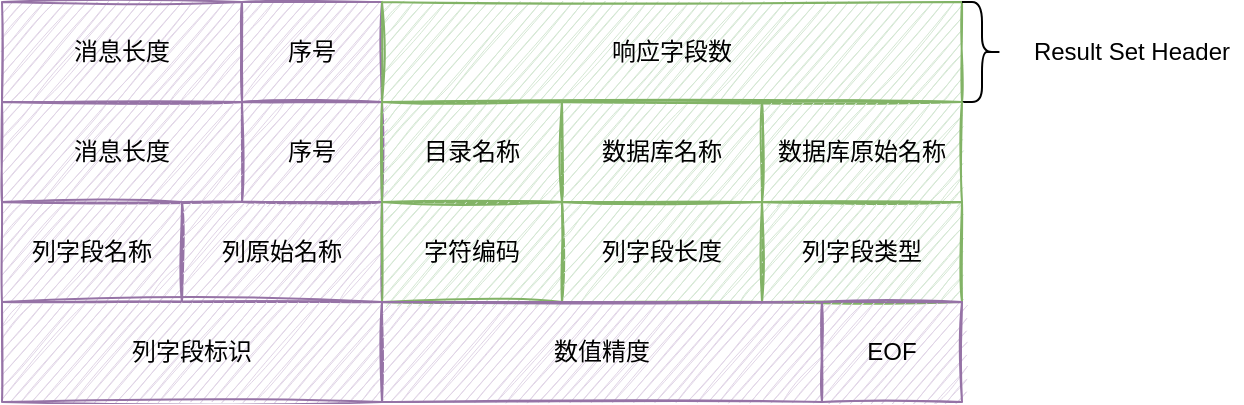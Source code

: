 <mxfile version="16.6.5" type="github">
  <diagram id="9ZpSaxzcpz4ULXaL1X-T" name="第 1 页">
    <mxGraphModel dx="946" dy="614" grid="1" gridSize="10" guides="1" tooltips="1" connect="1" arrows="1" fold="1" page="1" pageScale="1" pageWidth="827" pageHeight="1169" background="none" math="0" shadow="0">
      <root>
        <mxCell id="0" />
        <mxCell id="1" parent="0" />
        <mxCell id="QuoUFKUlMbN6moup9SOk-3" value="消息长度" style="rounded=0;whiteSpace=wrap;html=1;fillStyle=auto;fillColor=#e1d5e7;gradientDirection=north;sketch=1;strokeColor=#9673a6;" parent="1" vertex="1">
          <mxGeometry x="120" y="100" width="120" height="50" as="geometry" />
        </mxCell>
        <mxCell id="QuoUFKUlMbN6moup9SOk-5" value="序号" style="rounded=0;whiteSpace=wrap;html=1;fillStyle=auto;fillColor=#e1d5e7;gradientDirection=north;sketch=1;strokeColor=#9673a6;" parent="1" vertex="1">
          <mxGeometry x="240" y="100" width="70" height="50" as="geometry" />
        </mxCell>
        <mxCell id="MB-VqiBG7htkjkmLjJ8e-6" value="响应字段数" style="rounded=0;whiteSpace=wrap;html=1;fillStyle=auto;fillColor=#d5e8d4;gradientDirection=north;sketch=1;strokeColor=#82b366;" parent="1" vertex="1">
          <mxGeometry x="310" y="100" width="290" height="50" as="geometry" />
        </mxCell>
        <mxCell id="i-7tSpso-G0HtrBFlRGV-1" value="" style="shape=curlyBracket;whiteSpace=wrap;html=1;rounded=1;flipH=1;" vertex="1" parent="1">
          <mxGeometry x="600" y="100" width="20" height="50" as="geometry" />
        </mxCell>
        <mxCell id="i-7tSpso-G0HtrBFlRGV-2" value="Result Set Header" style="text;html=1;strokeColor=none;fillColor=none;align=center;verticalAlign=middle;whiteSpace=wrap;rounded=0;" vertex="1" parent="1">
          <mxGeometry x="630" y="115" width="110" height="20" as="geometry" />
        </mxCell>
        <mxCell id="i-7tSpso-G0HtrBFlRGV-3" value="消息长度" style="rounded=0;whiteSpace=wrap;html=1;fillStyle=auto;fillColor=#e1d5e7;gradientDirection=north;sketch=1;strokeColor=#9673a6;" vertex="1" parent="1">
          <mxGeometry x="120" y="150" width="120" height="50" as="geometry" />
        </mxCell>
        <mxCell id="i-7tSpso-G0HtrBFlRGV-4" value="序号" style="rounded=0;whiteSpace=wrap;html=1;fillStyle=auto;fillColor=#e1d5e7;gradientDirection=north;sketch=1;strokeColor=#9673a6;" vertex="1" parent="1">
          <mxGeometry x="240" y="150" width="70" height="50" as="geometry" />
        </mxCell>
        <mxCell id="i-7tSpso-G0HtrBFlRGV-5" value="目录名称" style="rounded=0;whiteSpace=wrap;html=1;fillStyle=auto;fillColor=#d5e8d4;gradientDirection=north;sketch=1;strokeColor=#82b366;" vertex="1" parent="1">
          <mxGeometry x="310" y="150" width="90" height="50" as="geometry" />
        </mxCell>
        <mxCell id="i-7tSpso-G0HtrBFlRGV-6" value="数据库名称" style="rounded=0;whiteSpace=wrap;html=1;fillStyle=auto;fillColor=#d5e8d4;gradientDirection=north;sketch=1;strokeColor=#82b366;" vertex="1" parent="1">
          <mxGeometry x="400" y="150" width="100" height="50" as="geometry" />
        </mxCell>
        <mxCell id="i-7tSpso-G0HtrBFlRGV-7" value="数据库原始名称" style="rounded=0;whiteSpace=wrap;html=1;fillStyle=auto;fillColor=#d5e8d4;gradientDirection=north;sketch=1;strokeColor=#82b366;" vertex="1" parent="1">
          <mxGeometry x="500" y="150" width="100" height="50" as="geometry" />
        </mxCell>
        <mxCell id="i-7tSpso-G0HtrBFlRGV-14" value="列字段名称" style="rounded=0;whiteSpace=wrap;html=1;fillStyle=auto;fillColor=#e1d5e7;gradientDirection=north;sketch=1;strokeColor=#9673a6;" vertex="1" parent="1">
          <mxGeometry x="120" y="200" width="90" height="50" as="geometry" />
        </mxCell>
        <mxCell id="i-7tSpso-G0HtrBFlRGV-15" value="列原始名称" style="rounded=0;whiteSpace=wrap;html=1;fillStyle=auto;fillColor=#e1d5e7;gradientDirection=north;sketch=1;strokeColor=#9673a6;" vertex="1" parent="1">
          <mxGeometry x="210" y="200" width="100" height="50" as="geometry" />
        </mxCell>
        <mxCell id="i-7tSpso-G0HtrBFlRGV-16" value="字符编码" style="rounded=0;whiteSpace=wrap;html=1;fillStyle=auto;fillColor=#d5e8d4;gradientDirection=north;sketch=1;strokeColor=#82b366;" vertex="1" parent="1">
          <mxGeometry x="310" y="200" width="90" height="50" as="geometry" />
        </mxCell>
        <mxCell id="i-7tSpso-G0HtrBFlRGV-17" value="列字段长度" style="rounded=0;whiteSpace=wrap;html=1;fillStyle=auto;fillColor=#d5e8d4;gradientDirection=north;sketch=1;strokeColor=#82b366;" vertex="1" parent="1">
          <mxGeometry x="400" y="200" width="100" height="50" as="geometry" />
        </mxCell>
        <mxCell id="i-7tSpso-G0HtrBFlRGV-18" value="列字段类型" style="rounded=0;whiteSpace=wrap;html=1;fillStyle=auto;fillColor=#d5e8d4;gradientDirection=north;sketch=1;strokeColor=#82b366;" vertex="1" parent="1">
          <mxGeometry x="500" y="200" width="100" height="50" as="geometry" />
        </mxCell>
        <mxCell id="i-7tSpso-G0HtrBFlRGV-19" value="列字段标识" style="rounded=0;whiteSpace=wrap;html=1;fillStyle=auto;fillColor=#e1d5e7;gradientDirection=north;sketch=1;strokeColor=#9673a6;" vertex="1" parent="1">
          <mxGeometry x="120" y="250" width="190" height="50" as="geometry" />
        </mxCell>
        <mxCell id="i-7tSpso-G0HtrBFlRGV-20" value="数值精度" style="rounded=0;whiteSpace=wrap;html=1;fillStyle=auto;fillColor=#e1d5e7;gradientDirection=north;sketch=1;strokeColor=#9673a6;" vertex="1" parent="1">
          <mxGeometry x="310" y="250" width="220" height="50" as="geometry" />
        </mxCell>
        <mxCell id="i-7tSpso-G0HtrBFlRGV-21" value="EOF" style="rounded=0;whiteSpace=wrap;html=1;fillStyle=auto;fillColor=#e1d5e7;gradientDirection=north;sketch=1;strokeColor=#9673a6;" vertex="1" parent="1">
          <mxGeometry x="530" y="250" width="70" height="50" as="geometry" />
        </mxCell>
      </root>
    </mxGraphModel>
  </diagram>
</mxfile>
